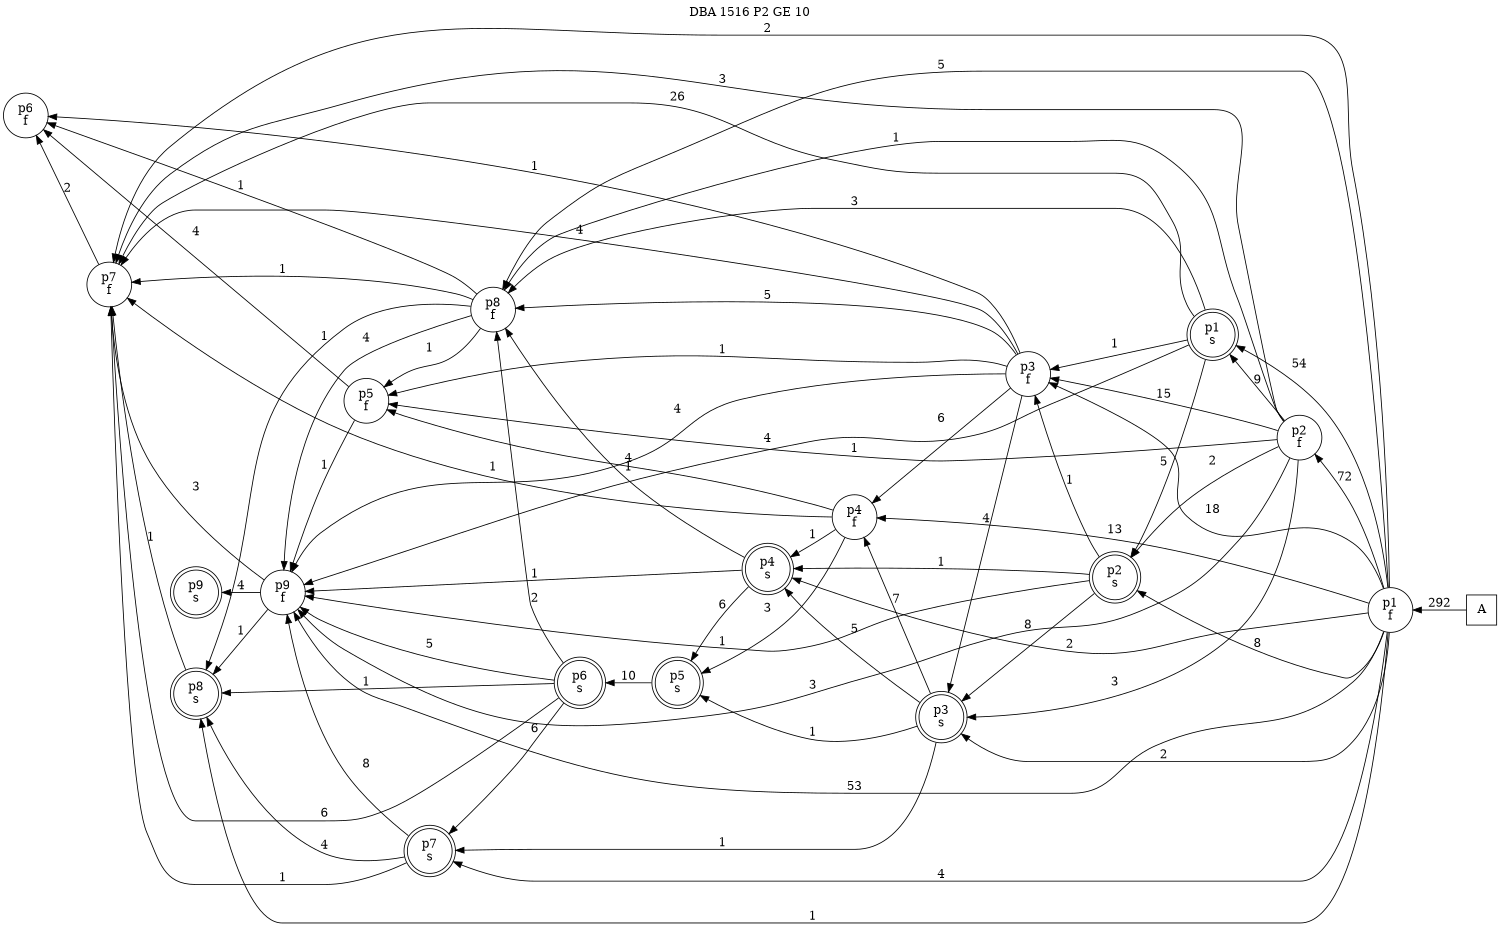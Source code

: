 digraph DBA_1516_P2_GE_10_GOOD {
labelloc="tl"
label= " DBA 1516 P2 GE 10 "
rankdir="RL";
graph [ size=" 10 , 10 !"]

"A" [shape="square" label="A"]
"p1_f" [shape="circle" label="p1
f"]
"p1_s" [shape="doublecircle" label="p1
s"]
"p2_f" [shape="circle" label="p2
f"]
"p2_s" [shape="doublecircle" label="p2
s"]
"p3_s" [shape="doublecircle" label="p3
s"]
"p4_s" [shape="doublecircle" label="p4
s"]
"p5_s" [shape="doublecircle" label="p5
s"]
"p6_s" [shape="doublecircle" label="p6
s"]
"p7_f" [shape="circle" label="p7
f"]
"p6_f" [shape="circle" label="p6
f"]
"p7_s" [shape="doublecircle" label="p7
s"]
"p9_f" [shape="circle" label="p9
f"]
"p8_s" [shape="doublecircle" label="p8
s"]
"p4_f" [shape="circle" label="p4
f"]
"p3_f" [shape="circle" label="p3
f"]
"p8_f" [shape="circle" label="p8
f"]
"p5_f" [shape="circle" label="p5
f"]
"p9_s" [shape="doublecircle" label="p9
s"]
"A" -> "p1_f" [ label=292]
"p1_f" -> "p1_s" [ label=54]
"p1_f" -> "p2_f" [ label=72]
"p1_f" -> "p2_s" [ label=8]
"p1_f" -> "p3_s" [ label=2]
"p1_f" -> "p4_s" [ label=2]
"p1_f" -> "p7_f" [ label=2]
"p1_f" -> "p7_s" [ label=4]
"p1_f" -> "p9_f" [ label=53]
"p1_f" -> "p8_s" [ label=1]
"p1_f" -> "p4_f" [ label=13]
"p1_f" -> "p3_f" [ label=18]
"p1_f" -> "p8_f" [ label=5]
"p1_s" -> "p2_s" [ label=5]
"p1_s" -> "p7_f" [ label=26]
"p1_s" -> "p9_f" [ label=4]
"p1_s" -> "p3_f" [ label=1]
"p1_s" -> "p8_f" [ label=3]
"p2_f" -> "p1_s" [ label=9]
"p2_f" -> "p2_s" [ label=2]
"p2_f" -> "p3_s" [ label=3]
"p2_f" -> "p7_f" [ label=3]
"p2_f" -> "p9_f" [ label=3]
"p2_f" -> "p3_f" [ label=15]
"p2_f" -> "p8_f" [ label=1]
"p2_f" -> "p5_f" [ label=1]
"p2_s" -> "p3_s" [ label=8]
"p2_s" -> "p4_s" [ label=1]
"p2_s" -> "p9_f" [ label=1]
"p2_s" -> "p3_f" [ label=1]
"p3_s" -> "p4_s" [ label=5]
"p3_s" -> "p5_s" [ label=1]
"p3_s" -> "p7_s" [ label=1]
"p3_s" -> "p4_f" [ label=7]
"p4_s" -> "p5_s" [ label=6]
"p4_s" -> "p9_f" [ label=1]
"p4_s" -> "p8_f" [ label=1]
"p5_s" -> "p6_s" [ label=10]
"p6_s" -> "p7_f" [ label=6]
"p6_s" -> "p7_s" [ label=6]
"p6_s" -> "p9_f" [ label=5]
"p6_s" -> "p8_s" [ label=1]
"p6_s" -> "p8_f" [ label=2]
"p7_f" -> "p6_f" [ label=2]
"p7_s" -> "p7_f" [ label=1]
"p7_s" -> "p9_f" [ label=8]
"p7_s" -> "p8_s" [ label=4]
"p9_f" -> "p7_f" [ label=3]
"p9_f" -> "p8_s" [ label=1]
"p9_f" -> "p9_s" [ label=4]
"p8_s" -> "p7_f" [ label=1]
"p4_f" -> "p4_s" [ label=1]
"p4_f" -> "p5_s" [ label=3]
"p4_f" -> "p7_f" [ label=1]
"p4_f" -> "p5_f" [ label=4]
"p3_f" -> "p3_s" [ label=4]
"p3_f" -> "p7_f" [ label=4]
"p3_f" -> "p6_f" [ label=1]
"p3_f" -> "p9_f" [ label=4]
"p3_f" -> "p4_f" [ label=6]
"p3_f" -> "p8_f" [ label=5]
"p3_f" -> "p5_f" [ label=1]
"p8_f" -> "p7_f" [ label=1]
"p8_f" -> "p6_f" [ label=1]
"p8_f" -> "p9_f" [ label=4]
"p8_f" -> "p8_s" [ label=1]
"p8_f" -> "p5_f" [ label=1]
"p5_f" -> "p6_f" [ label=4]
"p5_f" -> "p9_f" [ label=1]
}
